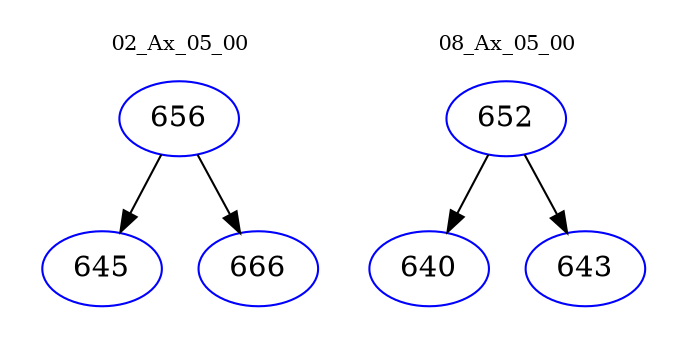 digraph{
subgraph cluster_0 {
color = white
label = "02_Ax_05_00";
fontsize=10;
T0_656 [label="656", color="blue"]
T0_656 -> T0_645 [color="black"]
T0_645 [label="645", color="blue"]
T0_656 -> T0_666 [color="black"]
T0_666 [label="666", color="blue"]
}
subgraph cluster_1 {
color = white
label = "08_Ax_05_00";
fontsize=10;
T1_652 [label="652", color="blue"]
T1_652 -> T1_640 [color="black"]
T1_640 [label="640", color="blue"]
T1_652 -> T1_643 [color="black"]
T1_643 [label="643", color="blue"]
}
}
